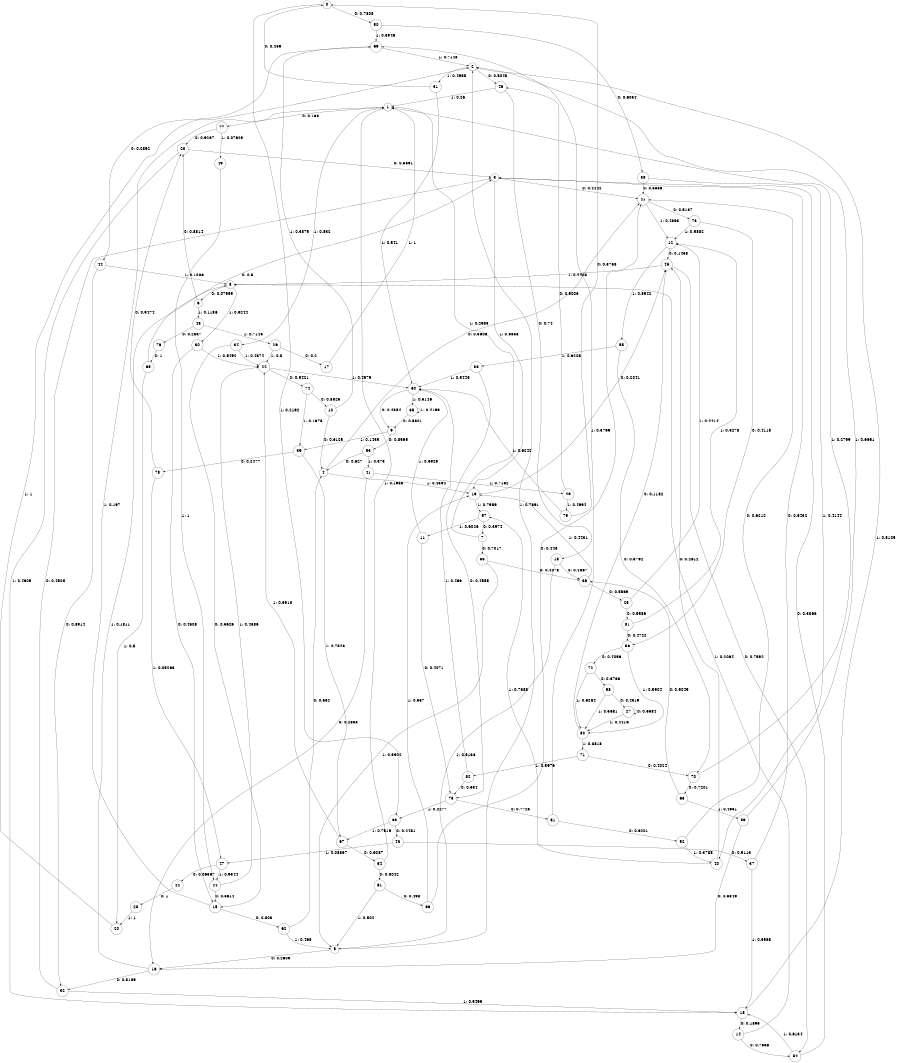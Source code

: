 digraph "ch24randomL9" {
size = "6,8.5";
ratio = "fill";
node [shape = circle];
node [fontsize = 24];
edge [fontsize = 24];
0 -> 50 [label = "0: 0.7808   "];
0 -> 68 [label = "1: 0.2192   "];
1 -> 77 [label = "0: 0.168    "];
1 -> 34 [label = "1: 0.832    "];
2 -> 46 [label = "0: 0.5045   "];
2 -> 31 [label = "1: 0.4955   "];
3 -> 21 [label = "0: 0.4442   "];
3 -> 19 [label = "1: 0.5558   "];
4 -> 21 [label = "0: 0.5606   "];
4 -> 19 [label = "1: 0.4394   "];
5 -> 16 [label = "0: 0.2609   "];
5 -> 2 [label = "1: 0.7391   "];
6 -> 23 [label = "0: 0.8814   "];
6 -> 48 [label = "1: 0.1186   "];
7 -> 33 [label = "0: 0.7017   "];
7 -> 1 [label = "1: 0.2983   "];
8 -> 6 [label = "0: 0.07559  "];
8 -> 30 [label = "1: 0.9244   "];
9 -> 53 [label = "0: 0.8565   "];
9 -> 39 [label = "1: 0.1435   "];
10 -> 4 [label = "0: 0.6125   "];
10 -> 69 [label = "1: 0.3875   "];
11 -> 75 [label = "0: 0.4071   "];
11 -> 60 [label = "1: 0.5929   "];
12 -> 45 [label = "0: 0.1458   "];
12 -> 55 [label = "1: 0.8542   "];
13 -> 36 [label = "0: 0.4867   "];
13 -> 5 [label = "1: 0.5133   "];
14 -> 54 [label = "0: 0.7936   "];
14 -> 8 [label = "1: 0.2064   "];
15 -> 62 [label = "0: 0.803    "];
15 -> 1 [label = "1: 0.197    "];
16 -> 32 [label = "0: 0.8189   "];
16 -> 8 [label = "1: 0.1811   "];
17 -> 1 [label = "1: 1        "];
18 -> 14 [label = "0: 0.1895   "];
18 -> 2 [label = "1: 0.8105   "];
19 -> 45 [label = "0: 0.2041   "];
19 -> 57 [label = "1: 0.7959   "];
20 -> 2 [label = "1: 1        "];
21 -> 73 [label = "0: 0.5137   "];
21 -> 12 [label = "1: 0.4863   "];
22 -> 74 [label = "0: 0.5421   "];
22 -> 60 [label = "1: 0.4579   "];
23 -> 3 [label = "0: 0.5391   "];
23 -> 18 [label = "1: 0.4609   "];
24 -> 15 [label = "0: 0.5614   "];
24 -> 22 [label = "1: 0.4386   "];
25 -> 81 [label = "0: 0.5586   "];
25 -> 12 [label = "1: 0.4414   "];
26 -> 17 [label = "0: 0.2      "];
26 -> 22 [label = "1: 0.8      "];
27 -> 27 [label = "0: 0.5584   "];
27 -> 80 [label = "1: 0.4416   "];
28 -> 20 [label = "1: 1        "];
29 -> 46 [label = "0: 0.5006   "];
29 -> 79 [label = "1: 0.4994   "];
30 -> 15 [label = "0: 0.4508   "];
30 -> 22 [label = "1: 0.5492   "];
31 -> 0 [label = "0: 0.459    "];
31 -> 60 [label = "1: 0.541    "];
32 -> 3 [label = "0: 0.4505   "];
32 -> 18 [label = "1: 0.5495   "];
33 -> 36 [label = "0: 0.4078   "];
33 -> 5 [label = "1: 0.5922   "];
34 -> 15 [label = "0: 0.5626   "];
34 -> 22 [label = "1: 0.4374   "];
35 -> 9 [label = "0: 0.5801   "];
35 -> 35 [label = "1: 0.4199   "];
36 -> 25 [label = "0: 0.5569   "];
36 -> 19 [label = "1: 0.4431   "];
37 -> 3 [label = "0: 0.6432   "];
37 -> 18 [label = "1: 0.3568   "];
38 -> 21 [label = "0: 0.5856   "];
38 -> 40 [label = "1: 0.4144   "];
39 -> 78 [label = "0: 0.2477   "];
39 -> 67 [label = "1: 0.7523   "];
40 -> 45 [label = "0: 0.2612   "];
40 -> 57 [label = "1: 0.7388   "];
41 -> 16 [label = "0: 0.2838   "];
41 -> 29 [label = "1: 0.7162   "];
42 -> 28 [label = "0: 1        "];
43 -> 37 [label = "0: 0.9113   "];
43 -> 47 [label = "1: 0.08867  "];
44 -> 32 [label = "0: 0.8914   "];
44 -> 8 [label = "1: 0.1086   "];
45 -> 54 [label = "0: 0.7592   "];
45 -> 8 [label = "1: 0.2408   "];
46 -> 13 [label = "0: 0.74     "];
46 -> 1 [label = "1: 0.26     "];
47 -> 42 [label = "0: 0.06557  "];
47 -> 24 [label = "1: 0.9344   "];
48 -> 76 [label = "0: 0.2857   "];
48 -> 26 [label = "1: 0.7143   "];
49 -> 24 [label = "1: 1        "];
50 -> 38 [label = "0: 0.6054   "];
50 -> 69 [label = "1: 0.3946   "];
51 -> 52 [label = "0: 0.6201   "];
51 -> 69 [label = "1: 0.3799   "];
52 -> 21 [label = "0: 0.6212   "];
52 -> 40 [label = "1: 0.3788   "];
53 -> 4 [label = "0: 0.627    "];
53 -> 41 [label = "1: 0.373    "];
54 -> 3 [label = "0: 0.3866   "];
54 -> 18 [label = "1: 0.6134   "];
55 -> 70 [label = "0: 0.3792   "];
55 -> 83 [label = "1: 0.6208   "];
56 -> 72 [label = "0: 0.4096   "];
56 -> 80 [label = "1: 0.5904   "];
57 -> 7 [label = "0: 0.3974   "];
57 -> 11 [label = "1: 0.6026   "];
58 -> 27 [label = "0: 0.4319   "];
58 -> 80 [label = "1: 0.5681   "];
59 -> 16 [label = "0: 0.3349   "];
59 -> 2 [label = "1: 0.6651   "];
60 -> 9 [label = "0: 0.4854   "];
60 -> 35 [label = "1: 0.5146   "];
61 -> 66 [label = "0: 0.498    "];
61 -> 5 [label = "1: 0.502    "];
62 -> 4 [label = "0: 0.532    "];
62 -> 5 [label = "1: 0.468    "];
63 -> 36 [label = "0: 0.5049   "];
63 -> 59 [label = "1: 0.4951   "];
64 -> 61 [label = "0: 0.8042   "];
64 -> 1 [label = "1: 0.1958   "];
65 -> 3 [label = "0: 0.5      "];
65 -> 20 [label = "1: 0.5      "];
66 -> 21 [label = "0: 0.443    "];
66 -> 19 [label = "1: 0.557    "];
67 -> 64 [label = "0: 0.6087   "];
67 -> 22 [label = "1: 0.3913   "];
68 -> 43 [label = "0: 0.2481   "];
68 -> 67 [label = "1: 0.7519   "];
69 -> 44 [label = "0: 0.2852   "];
69 -> 2 [label = "1: 0.7148   "];
70 -> 63 [label = "0: 0.7201   "];
70 -> 1 [label = "1: 0.2799   "];
71 -> 70 [label = "0: 0.4024   "];
71 -> 82 [label = "1: 0.5976   "];
72 -> 58 [label = "0: 0.3736   "];
72 -> 80 [label = "1: 0.6264   "];
73 -> 56 [label = "0: 0.4118   "];
73 -> 12 [label = "1: 0.5882   "];
74 -> 10 [label = "0: 0.8325   "];
74 -> 39 [label = "1: 0.1675   "];
75 -> 51 [label = "0: 0.7723   "];
75 -> 68 [label = "1: 0.2277   "];
76 -> 65 [label = "0: 1        "];
77 -> 23 [label = "0: 0.9237   "];
77 -> 49 [label = "1: 0.07629  "];
78 -> 23 [label = "0: 0.9474   "];
78 -> 47 [label = "1: 0.05263  "];
79 -> 0 [label = "0: 0.3758   "];
79 -> 60 [label = "1: 0.6242   "];
80 -> 45 [label = "0: 0.1182   "];
80 -> 71 [label = "1: 0.8818   "];
81 -> 56 [label = "0: 0.4722   "];
81 -> 12 [label = "1: 0.5278   "];
82 -> 75 [label = "0: 0.534    "];
82 -> 60 [label = "1: 0.466    "];
83 -> 75 [label = "0: 0.4555   "];
83 -> 60 [label = "1: 0.5445   "];
}